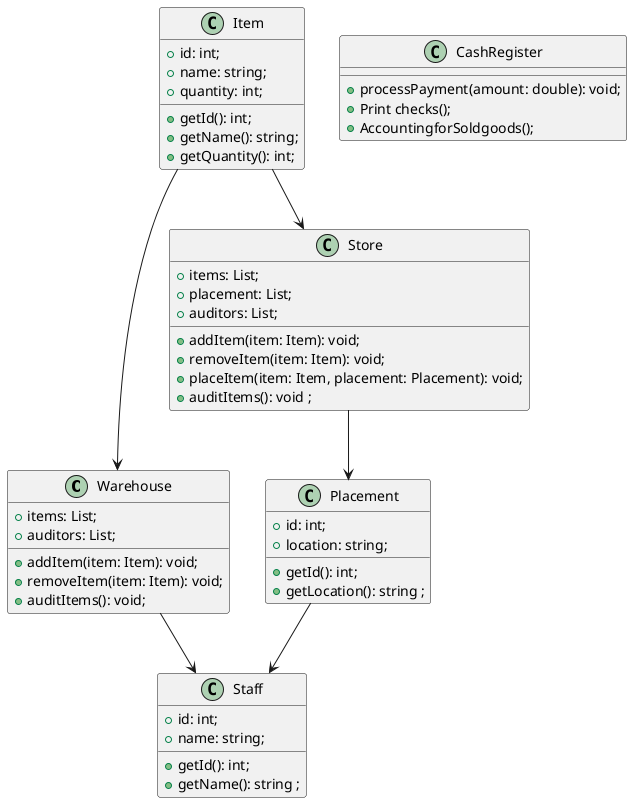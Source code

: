 # Модель системы учета товаров супермаркета

@startuml

class Warehouse {
  +items: List;
  +auditors: List;
  +addItem(item: Item): void;
  +removeItem(item: Item): void;
  +auditItems(): void;
  }

class Item {
  +id: int;
  +name: string;
  +quantity: int;

  +getId(): int;
  +getName(): string;
  +getQuantity(): int;
  }

class Staff {

  +id: int;
  +name: string;

  +getId(): int;
  +getName(): string ;
  }

class Store {

  +items: List;
  +placement: List;
  +auditors: List;

  +addItem(item: Item): void;
  +removeItem(item: Item): void;
  +placeItem(item: Item, placement: Placement): void;
  +auditItems(): void ;
  }

class Placement {

  +id: int;
  +location: string;

  +getId(): int;
  +getLocation(): string ;
  }

class CashRegister {

  +processPayment(amount: double): void; 
  +Print checks();
  +AccountingforSoldgoods();
  }

Item --> Warehouse
Warehouse --> Staff
Item --> Store 
Store --> Placement
Placement --> Staff

@enduml
